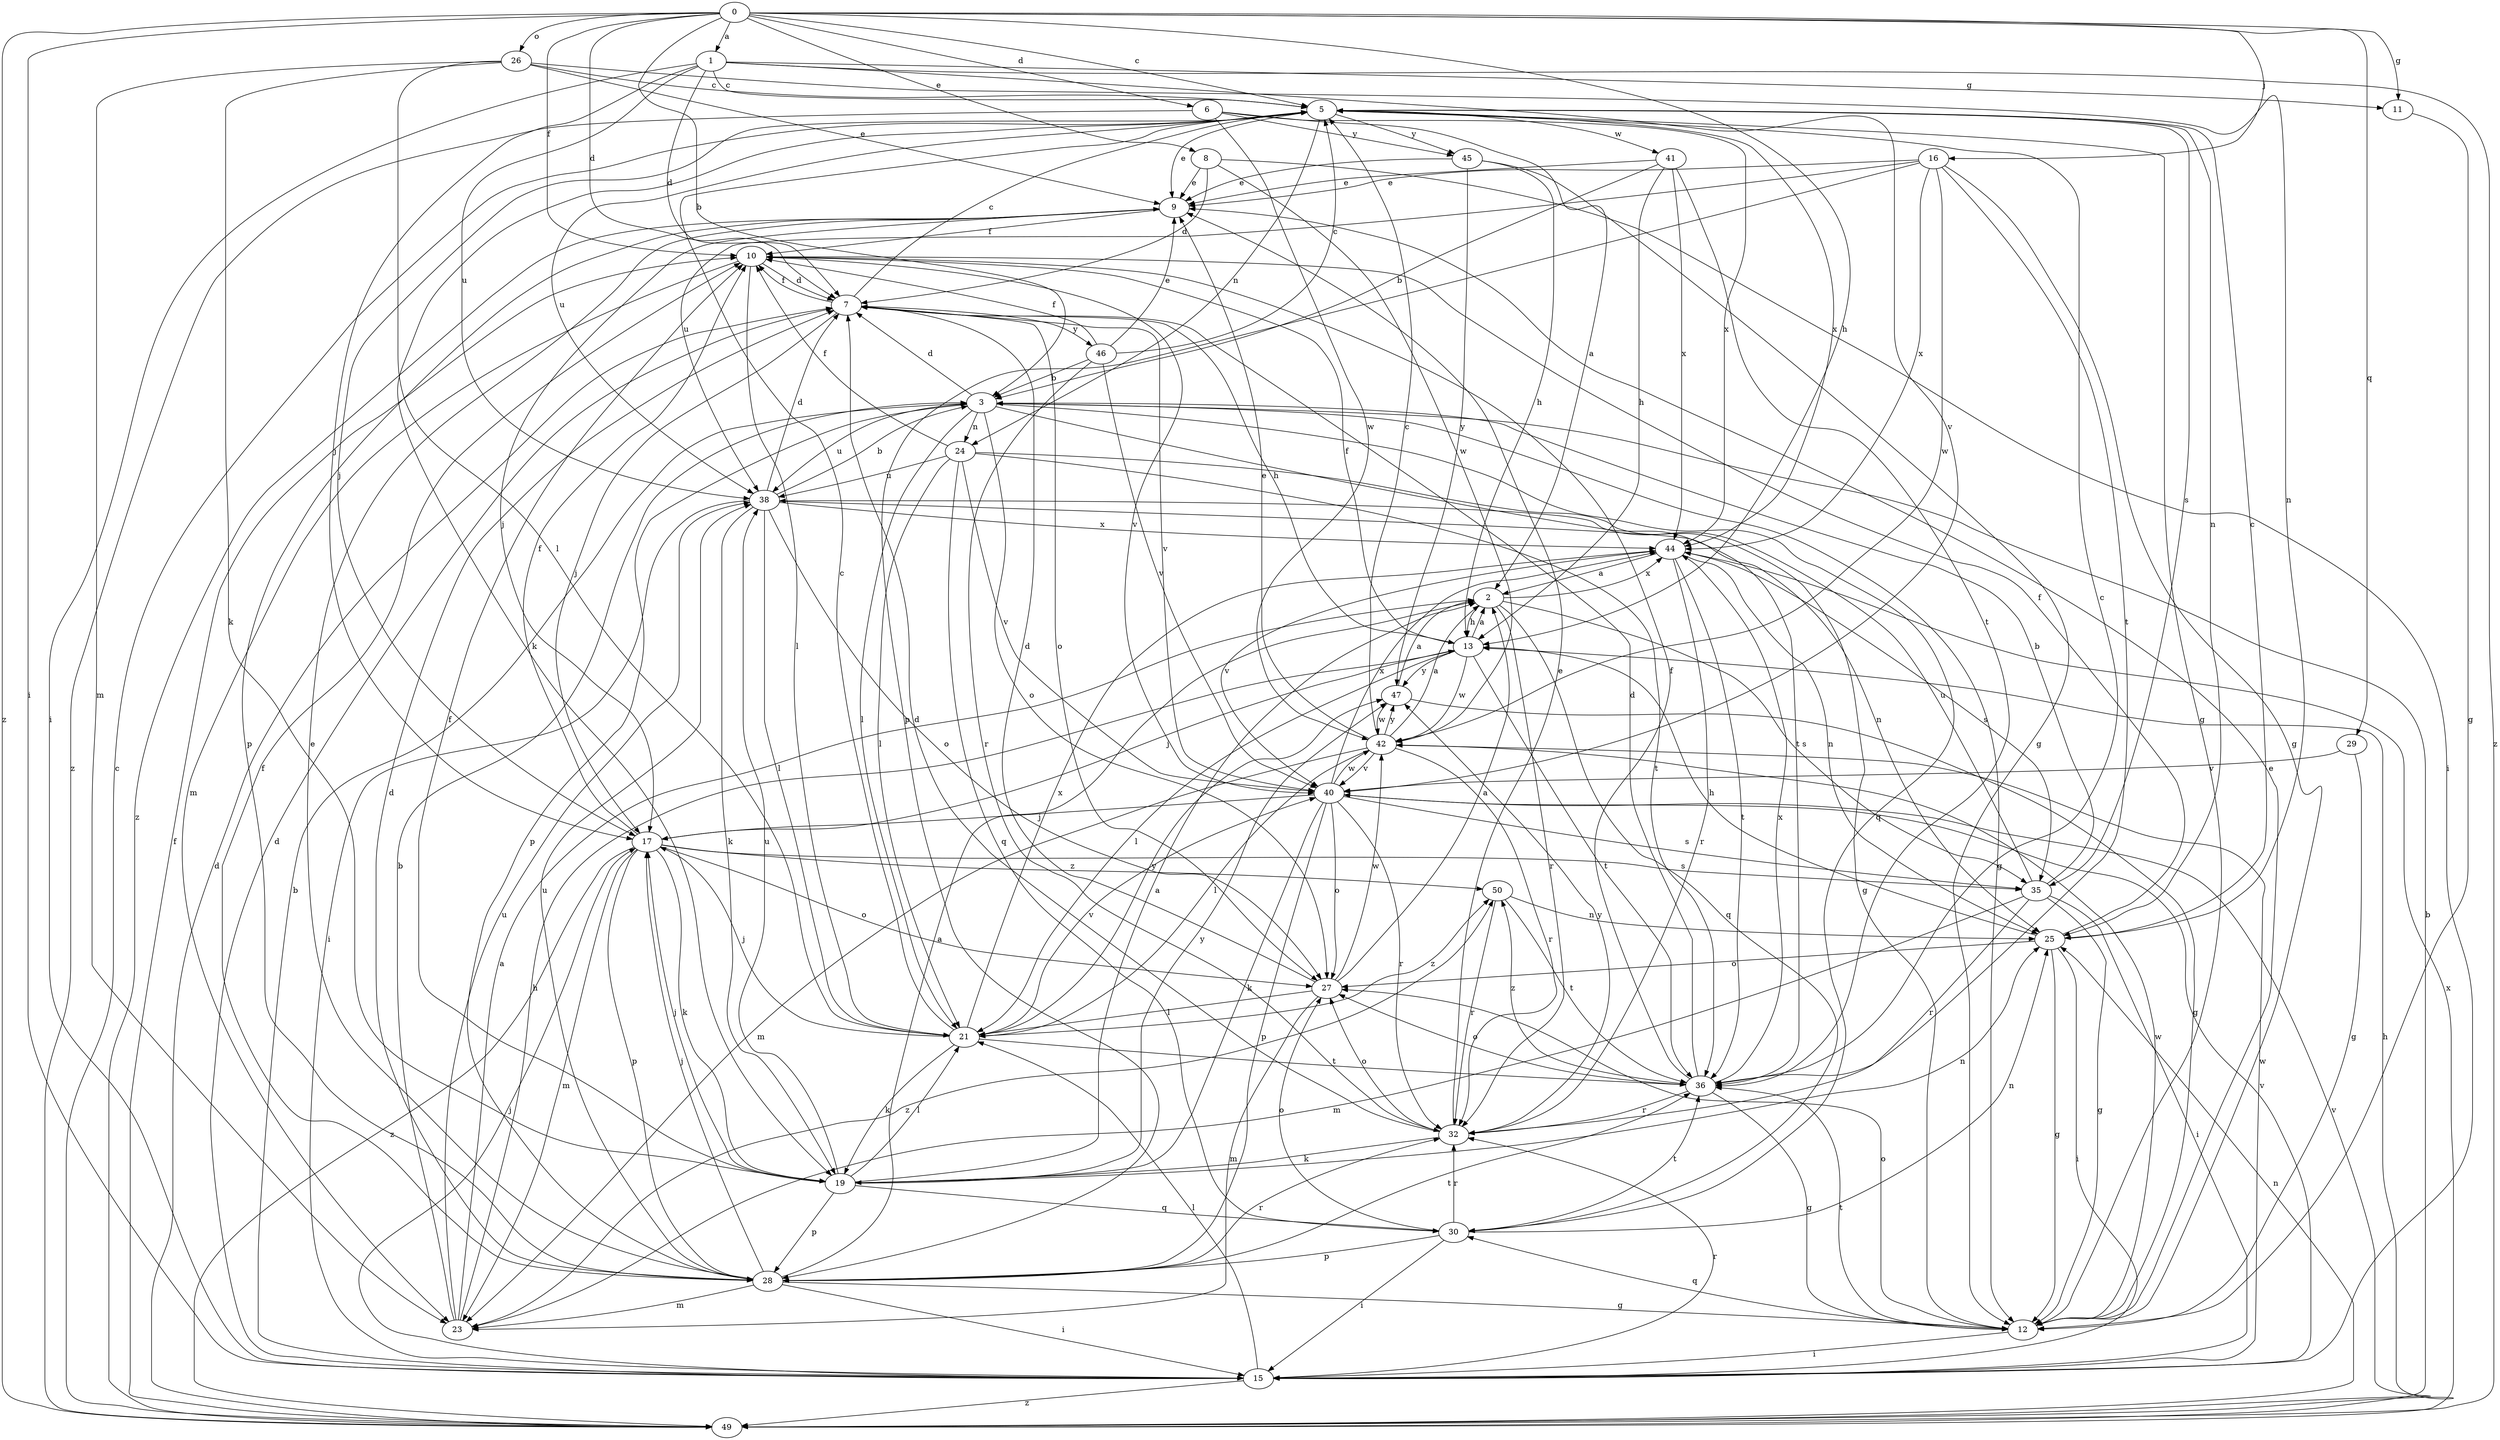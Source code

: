 strict digraph  {
0;
1;
2;
3;
5;
6;
7;
8;
9;
10;
11;
12;
13;
15;
16;
17;
19;
21;
23;
24;
25;
26;
27;
28;
29;
30;
32;
35;
36;
38;
40;
41;
42;
44;
45;
46;
47;
49;
50;
0 -> 1  [label=a];
0 -> 3  [label=b];
0 -> 5  [label=c];
0 -> 6  [label=d];
0 -> 7  [label=d];
0 -> 8  [label=e];
0 -> 10  [label=f];
0 -> 11  [label=g];
0 -> 13  [label=h];
0 -> 15  [label=i];
0 -> 16  [label=j];
0 -> 26  [label=o];
0 -> 29  [label=q];
0 -> 49  [label=z];
1 -> 5  [label=c];
1 -> 7  [label=d];
1 -> 11  [label=g];
1 -> 15  [label=i];
1 -> 17  [label=j];
1 -> 38  [label=u];
1 -> 40  [label=v];
1 -> 49  [label=z];
2 -> 13  [label=h];
2 -> 30  [label=q];
2 -> 32  [label=r];
2 -> 35  [label=s];
2 -> 44  [label=x];
3 -> 7  [label=d];
3 -> 12  [label=g];
3 -> 21  [label=l];
3 -> 24  [label=n];
3 -> 27  [label=o];
3 -> 28  [label=p];
3 -> 30  [label=q];
3 -> 36  [label=t];
3 -> 38  [label=u];
5 -> 9  [label=e];
5 -> 12  [label=g];
5 -> 17  [label=j];
5 -> 19  [label=k];
5 -> 24  [label=n];
5 -> 25  [label=n];
5 -> 35  [label=s];
5 -> 38  [label=u];
5 -> 41  [label=w];
5 -> 44  [label=x];
5 -> 45  [label=y];
6 -> 2  [label=a];
6 -> 42  [label=w];
6 -> 44  [label=x];
6 -> 45  [label=y];
6 -> 49  [label=z];
7 -> 5  [label=c];
7 -> 10  [label=f];
7 -> 13  [label=h];
7 -> 17  [label=j];
7 -> 27  [label=o];
7 -> 40  [label=v];
7 -> 46  [label=y];
8 -> 7  [label=d];
8 -> 9  [label=e];
8 -> 15  [label=i];
8 -> 42  [label=w];
9 -> 10  [label=f];
9 -> 17  [label=j];
9 -> 28  [label=p];
9 -> 49  [label=z];
10 -> 7  [label=d];
10 -> 21  [label=l];
10 -> 23  [label=m];
10 -> 40  [label=v];
11 -> 12  [label=g];
12 -> 9  [label=e];
12 -> 15  [label=i];
12 -> 27  [label=o];
12 -> 30  [label=q];
12 -> 36  [label=t];
12 -> 42  [label=w];
13 -> 2  [label=a];
13 -> 10  [label=f];
13 -> 17  [label=j];
13 -> 21  [label=l];
13 -> 36  [label=t];
13 -> 42  [label=w];
13 -> 47  [label=y];
15 -> 3  [label=b];
15 -> 7  [label=d];
15 -> 17  [label=j];
15 -> 21  [label=l];
15 -> 32  [label=r];
15 -> 40  [label=v];
15 -> 42  [label=w];
15 -> 49  [label=z];
16 -> 9  [label=e];
16 -> 12  [label=g];
16 -> 28  [label=p];
16 -> 36  [label=t];
16 -> 38  [label=u];
16 -> 42  [label=w];
16 -> 44  [label=x];
17 -> 10  [label=f];
17 -> 19  [label=k];
17 -> 23  [label=m];
17 -> 27  [label=o];
17 -> 28  [label=p];
17 -> 35  [label=s];
17 -> 49  [label=z];
17 -> 50  [label=z];
19 -> 2  [label=a];
19 -> 10  [label=f];
19 -> 17  [label=j];
19 -> 21  [label=l];
19 -> 25  [label=n];
19 -> 28  [label=p];
19 -> 30  [label=q];
19 -> 38  [label=u];
19 -> 47  [label=y];
21 -> 5  [label=c];
21 -> 17  [label=j];
21 -> 19  [label=k];
21 -> 36  [label=t];
21 -> 40  [label=v];
21 -> 44  [label=x];
21 -> 47  [label=y];
21 -> 50  [label=z];
23 -> 2  [label=a];
23 -> 3  [label=b];
23 -> 13  [label=h];
23 -> 38  [label=u];
23 -> 50  [label=z];
24 -> 10  [label=f];
24 -> 12  [label=g];
24 -> 21  [label=l];
24 -> 30  [label=q];
24 -> 36  [label=t];
24 -> 38  [label=u];
24 -> 40  [label=v];
25 -> 5  [label=c];
25 -> 10  [label=f];
25 -> 12  [label=g];
25 -> 13  [label=h];
25 -> 15  [label=i];
25 -> 27  [label=o];
26 -> 5  [label=c];
26 -> 9  [label=e];
26 -> 19  [label=k];
26 -> 21  [label=l];
26 -> 23  [label=m];
26 -> 25  [label=n];
27 -> 2  [label=a];
27 -> 7  [label=d];
27 -> 21  [label=l];
27 -> 23  [label=m];
27 -> 42  [label=w];
28 -> 2  [label=a];
28 -> 7  [label=d];
28 -> 9  [label=e];
28 -> 10  [label=f];
28 -> 12  [label=g];
28 -> 15  [label=i];
28 -> 17  [label=j];
28 -> 23  [label=m];
28 -> 32  [label=r];
28 -> 36  [label=t];
28 -> 38  [label=u];
29 -> 12  [label=g];
29 -> 40  [label=v];
30 -> 15  [label=i];
30 -> 25  [label=n];
30 -> 27  [label=o];
30 -> 28  [label=p];
30 -> 32  [label=r];
30 -> 36  [label=t];
32 -> 7  [label=d];
32 -> 9  [label=e];
32 -> 19  [label=k];
32 -> 27  [label=o];
32 -> 47  [label=y];
35 -> 3  [label=b];
35 -> 12  [label=g];
35 -> 15  [label=i];
35 -> 23  [label=m];
35 -> 32  [label=r];
35 -> 38  [label=u];
36 -> 5  [label=c];
36 -> 7  [label=d];
36 -> 10  [label=f];
36 -> 12  [label=g];
36 -> 27  [label=o];
36 -> 32  [label=r];
36 -> 44  [label=x];
36 -> 50  [label=z];
38 -> 3  [label=b];
38 -> 7  [label=d];
38 -> 15  [label=i];
38 -> 19  [label=k];
38 -> 21  [label=l];
38 -> 25  [label=n];
38 -> 27  [label=o];
38 -> 44  [label=x];
40 -> 17  [label=j];
40 -> 19  [label=k];
40 -> 27  [label=o];
40 -> 28  [label=p];
40 -> 32  [label=r];
40 -> 35  [label=s];
40 -> 42  [label=w];
40 -> 44  [label=x];
41 -> 3  [label=b];
41 -> 9  [label=e];
41 -> 13  [label=h];
41 -> 36  [label=t];
41 -> 44  [label=x];
42 -> 2  [label=a];
42 -> 5  [label=c];
42 -> 9  [label=e];
42 -> 21  [label=l];
42 -> 23  [label=m];
42 -> 32  [label=r];
42 -> 40  [label=v];
42 -> 47  [label=y];
44 -> 2  [label=a];
44 -> 25  [label=n];
44 -> 32  [label=r];
44 -> 35  [label=s];
44 -> 36  [label=t];
44 -> 40  [label=v];
45 -> 9  [label=e];
45 -> 12  [label=g];
45 -> 13  [label=h];
45 -> 47  [label=y];
46 -> 3  [label=b];
46 -> 5  [label=c];
46 -> 9  [label=e];
46 -> 10  [label=f];
46 -> 32  [label=r];
46 -> 40  [label=v];
47 -> 2  [label=a];
47 -> 12  [label=g];
47 -> 42  [label=w];
49 -> 3  [label=b];
49 -> 5  [label=c];
49 -> 7  [label=d];
49 -> 10  [label=f];
49 -> 13  [label=h];
49 -> 25  [label=n];
49 -> 40  [label=v];
49 -> 44  [label=x];
50 -> 25  [label=n];
50 -> 32  [label=r];
50 -> 36  [label=t];
}
